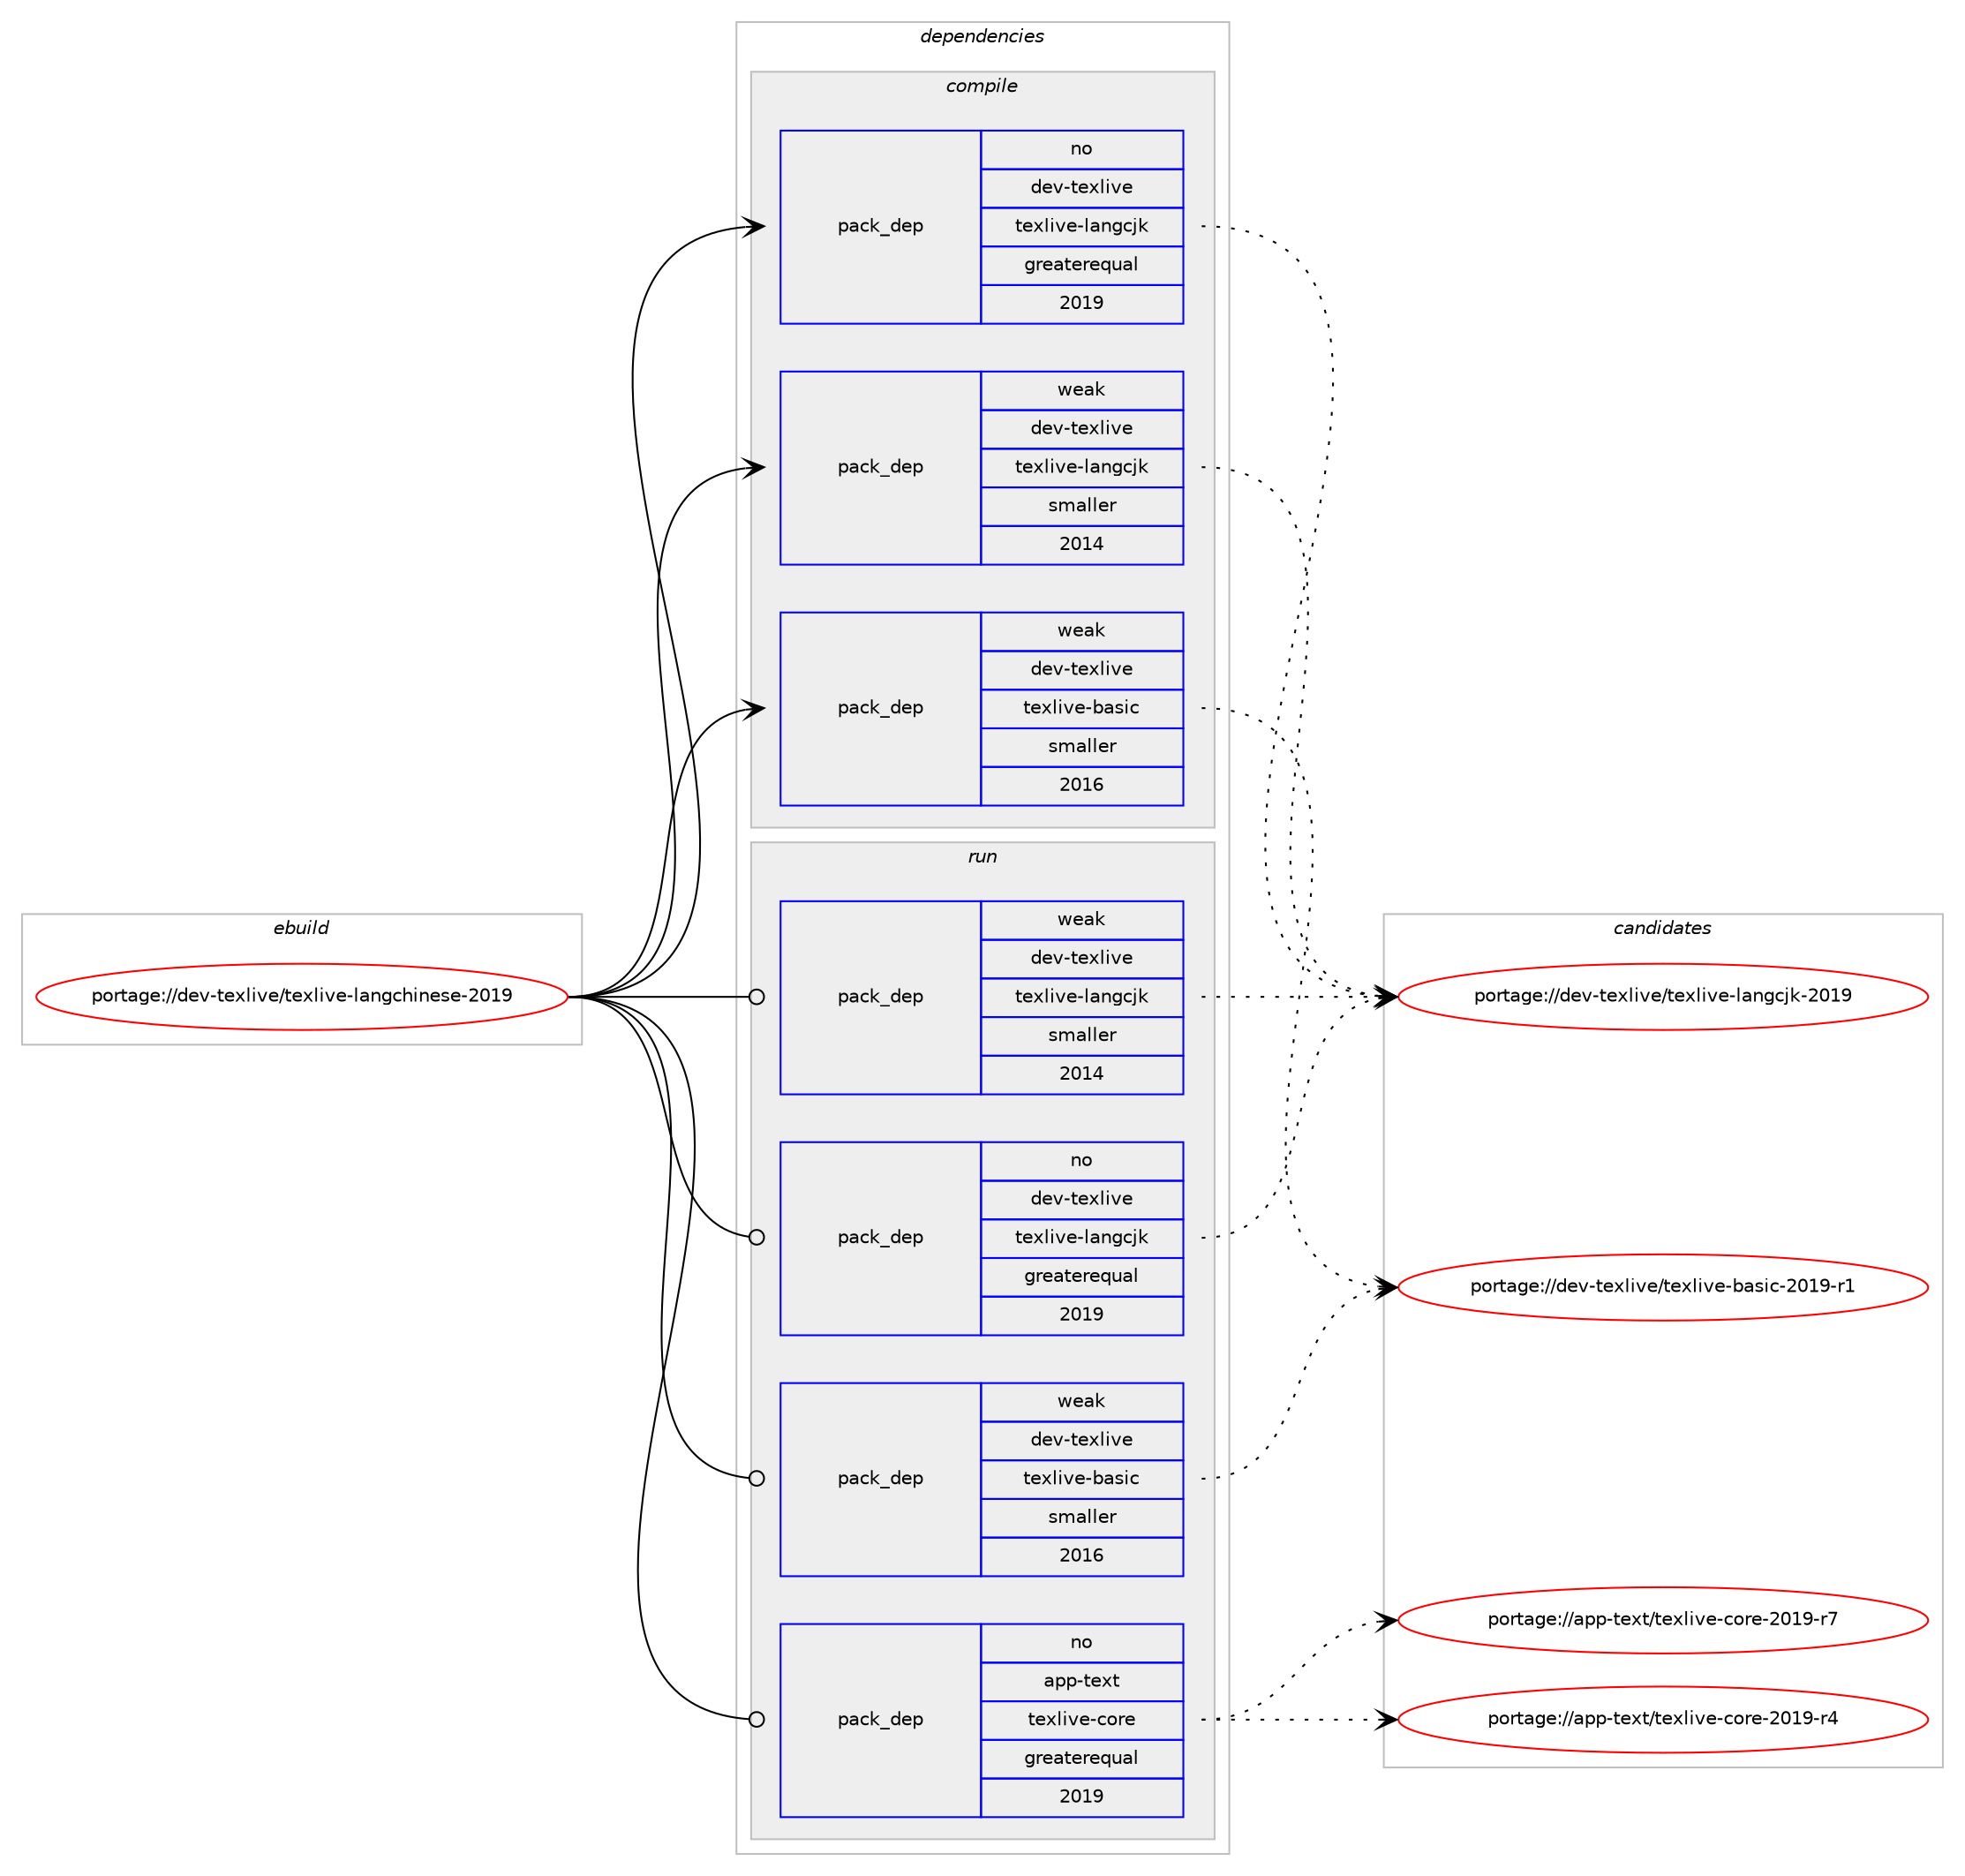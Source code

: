 digraph prolog {

# *************
# Graph options
# *************

newrank=true;
concentrate=true;
compound=true;
graph [rankdir=LR,fontname=Helvetica,fontsize=10,ranksep=1.5];#, ranksep=2.5, nodesep=0.2];
edge  [arrowhead=vee];
node  [fontname=Helvetica,fontsize=10];

# **********
# The ebuild
# **********

subgraph cluster_leftcol {
color=gray;
label=<<i>ebuild</i>>;
id [label="portage://dev-texlive/texlive-langchinese-2019", color=red, width=4, href="../dev-texlive/texlive-langchinese-2019.svg"];
}

# ****************
# The dependencies
# ****************

subgraph cluster_midcol {
color=gray;
label=<<i>dependencies</i>>;
subgraph cluster_compile {
fillcolor="#eeeeee";
style=filled;
label=<<i>compile</i>>;
subgraph pack239224 {
dependency307745 [label=<<TABLE BORDER="0" CELLBORDER="1" CELLSPACING="0" CELLPADDING="4" WIDTH="220"><TR><TD ROWSPAN="6" CELLPADDING="30">pack_dep</TD></TR><TR><TD WIDTH="110">no</TD></TR><TR><TD>dev-texlive</TD></TR><TR><TD>texlive-langcjk</TD></TR><TR><TD>greaterequal</TD></TR><TR><TD>2019</TD></TR></TABLE>>, shape=none, color=blue];
}
id:e -> dependency307745:w [weight=20,style="solid",arrowhead="vee"];
subgraph pack239225 {
dependency307746 [label=<<TABLE BORDER="0" CELLBORDER="1" CELLSPACING="0" CELLPADDING="4" WIDTH="220"><TR><TD ROWSPAN="6" CELLPADDING="30">pack_dep</TD></TR><TR><TD WIDTH="110">weak</TD></TR><TR><TD>dev-texlive</TD></TR><TR><TD>texlive-basic</TD></TR><TR><TD>smaller</TD></TR><TR><TD>2016</TD></TR></TABLE>>, shape=none, color=blue];
}
id:e -> dependency307746:w [weight=20,style="solid",arrowhead="vee"];
subgraph pack239226 {
dependency307747 [label=<<TABLE BORDER="0" CELLBORDER="1" CELLSPACING="0" CELLPADDING="4" WIDTH="220"><TR><TD ROWSPAN="6" CELLPADDING="30">pack_dep</TD></TR><TR><TD WIDTH="110">weak</TD></TR><TR><TD>dev-texlive</TD></TR><TR><TD>texlive-langcjk</TD></TR><TR><TD>smaller</TD></TR><TR><TD>2014</TD></TR></TABLE>>, shape=none, color=blue];
}
id:e -> dependency307747:w [weight=20,style="solid",arrowhead="vee"];
}
subgraph cluster_compileandrun {
fillcolor="#eeeeee";
style=filled;
label=<<i>compile and run</i>>;
}
subgraph cluster_run {
fillcolor="#eeeeee";
style=filled;
label=<<i>run</i>>;
subgraph pack239227 {
dependency307748 [label=<<TABLE BORDER="0" CELLBORDER="1" CELLSPACING="0" CELLPADDING="4" WIDTH="220"><TR><TD ROWSPAN="6" CELLPADDING="30">pack_dep</TD></TR><TR><TD WIDTH="110">no</TD></TR><TR><TD>app-text</TD></TR><TR><TD>texlive-core</TD></TR><TR><TD>greaterequal</TD></TR><TR><TD>2019</TD></TR></TABLE>>, shape=none, color=blue];
}
id:e -> dependency307748:w [weight=20,style="solid",arrowhead="odot"];
subgraph pack239228 {
dependency307749 [label=<<TABLE BORDER="0" CELLBORDER="1" CELLSPACING="0" CELLPADDING="4" WIDTH="220"><TR><TD ROWSPAN="6" CELLPADDING="30">pack_dep</TD></TR><TR><TD WIDTH="110">no</TD></TR><TR><TD>dev-texlive</TD></TR><TR><TD>texlive-langcjk</TD></TR><TR><TD>greaterequal</TD></TR><TR><TD>2019</TD></TR></TABLE>>, shape=none, color=blue];
}
id:e -> dependency307749:w [weight=20,style="solid",arrowhead="odot"];
subgraph pack239229 {
dependency307750 [label=<<TABLE BORDER="0" CELLBORDER="1" CELLSPACING="0" CELLPADDING="4" WIDTH="220"><TR><TD ROWSPAN="6" CELLPADDING="30">pack_dep</TD></TR><TR><TD WIDTH="110">weak</TD></TR><TR><TD>dev-texlive</TD></TR><TR><TD>texlive-basic</TD></TR><TR><TD>smaller</TD></TR><TR><TD>2016</TD></TR></TABLE>>, shape=none, color=blue];
}
id:e -> dependency307750:w [weight=20,style="solid",arrowhead="odot"];
subgraph pack239230 {
dependency307751 [label=<<TABLE BORDER="0" CELLBORDER="1" CELLSPACING="0" CELLPADDING="4" WIDTH="220"><TR><TD ROWSPAN="6" CELLPADDING="30">pack_dep</TD></TR><TR><TD WIDTH="110">weak</TD></TR><TR><TD>dev-texlive</TD></TR><TR><TD>texlive-langcjk</TD></TR><TR><TD>smaller</TD></TR><TR><TD>2014</TD></TR></TABLE>>, shape=none, color=blue];
}
id:e -> dependency307751:w [weight=20,style="solid",arrowhead="odot"];
}
}

# **************
# The candidates
# **************

subgraph cluster_choices {
rank=same;
color=gray;
label=<<i>candidates</i>>;

subgraph choice239224 {
color=black;
nodesep=1;
choice10010111845116101120108105118101471161011201081051181014510897110103991061074550484957 [label="portage://dev-texlive/texlive-langcjk-2019", color=red, width=4,href="../dev-texlive/texlive-langcjk-2019.svg"];
dependency307745:e -> choice10010111845116101120108105118101471161011201081051181014510897110103991061074550484957:w [style=dotted,weight="100"];
}
subgraph choice239225 {
color=black;
nodesep=1;
choice10010111845116101120108105118101471161011201081051181014598971151059945504849574511449 [label="portage://dev-texlive/texlive-basic-2019-r1", color=red, width=4,href="../dev-texlive/texlive-basic-2019-r1.svg"];
dependency307746:e -> choice10010111845116101120108105118101471161011201081051181014598971151059945504849574511449:w [style=dotted,weight="100"];
}
subgraph choice239226 {
color=black;
nodesep=1;
choice10010111845116101120108105118101471161011201081051181014510897110103991061074550484957 [label="portage://dev-texlive/texlive-langcjk-2019", color=red, width=4,href="../dev-texlive/texlive-langcjk-2019.svg"];
dependency307747:e -> choice10010111845116101120108105118101471161011201081051181014510897110103991061074550484957:w [style=dotted,weight="100"];
}
subgraph choice239227 {
color=black;
nodesep=1;
choice971121124511610112011647116101120108105118101459911111410145504849574511455 [label="portage://app-text/texlive-core-2019-r7", color=red, width=4,href="../app-text/texlive-core-2019-r7.svg"];
choice971121124511610112011647116101120108105118101459911111410145504849574511452 [label="portage://app-text/texlive-core-2019-r4", color=red, width=4,href="../app-text/texlive-core-2019-r4.svg"];
dependency307748:e -> choice971121124511610112011647116101120108105118101459911111410145504849574511455:w [style=dotted,weight="100"];
dependency307748:e -> choice971121124511610112011647116101120108105118101459911111410145504849574511452:w [style=dotted,weight="100"];
}
subgraph choice239228 {
color=black;
nodesep=1;
choice10010111845116101120108105118101471161011201081051181014510897110103991061074550484957 [label="portage://dev-texlive/texlive-langcjk-2019", color=red, width=4,href="../dev-texlive/texlive-langcjk-2019.svg"];
dependency307749:e -> choice10010111845116101120108105118101471161011201081051181014510897110103991061074550484957:w [style=dotted,weight="100"];
}
subgraph choice239229 {
color=black;
nodesep=1;
choice10010111845116101120108105118101471161011201081051181014598971151059945504849574511449 [label="portage://dev-texlive/texlive-basic-2019-r1", color=red, width=4,href="../dev-texlive/texlive-basic-2019-r1.svg"];
dependency307750:e -> choice10010111845116101120108105118101471161011201081051181014598971151059945504849574511449:w [style=dotted,weight="100"];
}
subgraph choice239230 {
color=black;
nodesep=1;
choice10010111845116101120108105118101471161011201081051181014510897110103991061074550484957 [label="portage://dev-texlive/texlive-langcjk-2019", color=red, width=4,href="../dev-texlive/texlive-langcjk-2019.svg"];
dependency307751:e -> choice10010111845116101120108105118101471161011201081051181014510897110103991061074550484957:w [style=dotted,weight="100"];
}
}

}

